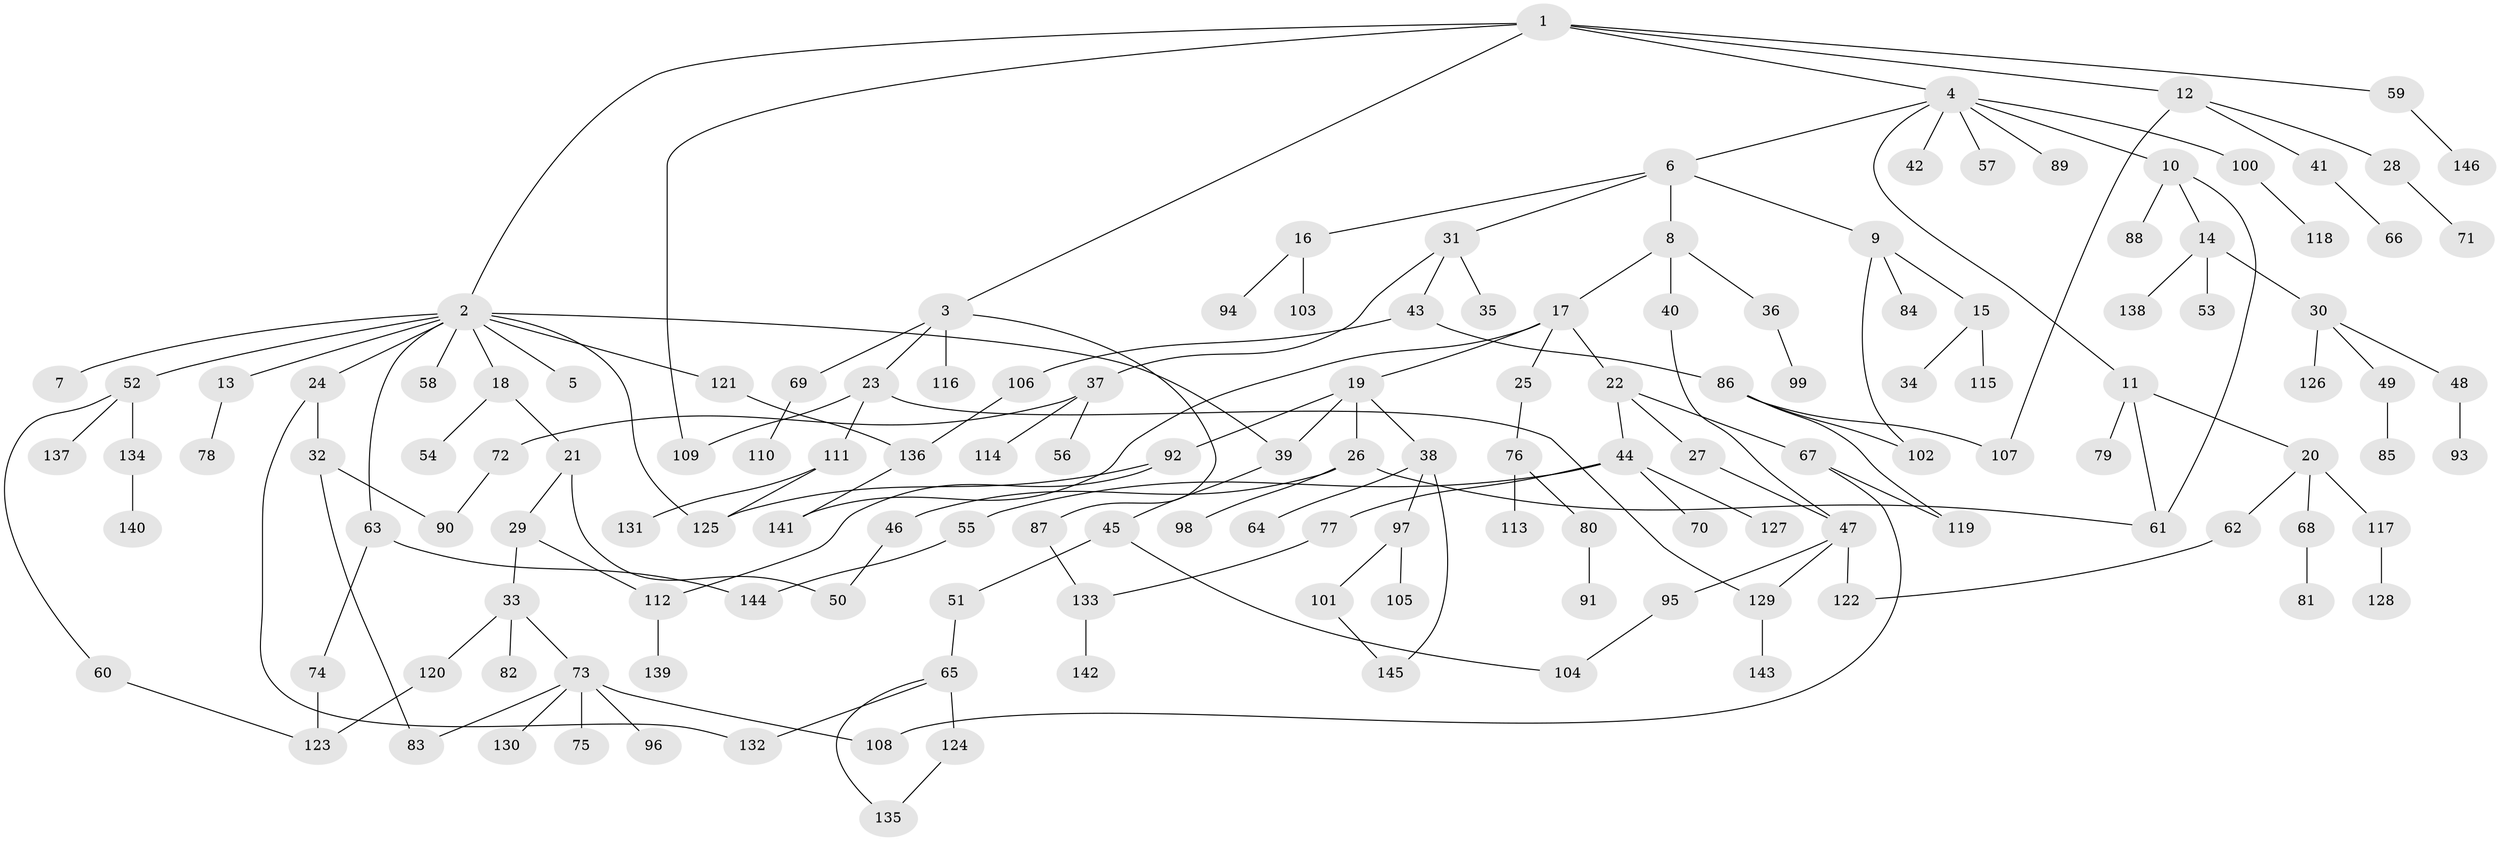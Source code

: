 // Generated by graph-tools (version 1.1) at 2025/10/02/27/25 16:10:53]
// undirected, 146 vertices, 172 edges
graph export_dot {
graph [start="1"]
  node [color=gray90,style=filled];
  1;
  2;
  3;
  4;
  5;
  6;
  7;
  8;
  9;
  10;
  11;
  12;
  13;
  14;
  15;
  16;
  17;
  18;
  19;
  20;
  21;
  22;
  23;
  24;
  25;
  26;
  27;
  28;
  29;
  30;
  31;
  32;
  33;
  34;
  35;
  36;
  37;
  38;
  39;
  40;
  41;
  42;
  43;
  44;
  45;
  46;
  47;
  48;
  49;
  50;
  51;
  52;
  53;
  54;
  55;
  56;
  57;
  58;
  59;
  60;
  61;
  62;
  63;
  64;
  65;
  66;
  67;
  68;
  69;
  70;
  71;
  72;
  73;
  74;
  75;
  76;
  77;
  78;
  79;
  80;
  81;
  82;
  83;
  84;
  85;
  86;
  87;
  88;
  89;
  90;
  91;
  92;
  93;
  94;
  95;
  96;
  97;
  98;
  99;
  100;
  101;
  102;
  103;
  104;
  105;
  106;
  107;
  108;
  109;
  110;
  111;
  112;
  113;
  114;
  115;
  116;
  117;
  118;
  119;
  120;
  121;
  122;
  123;
  124;
  125;
  126;
  127;
  128;
  129;
  130;
  131;
  132;
  133;
  134;
  135;
  136;
  137;
  138;
  139;
  140;
  141;
  142;
  143;
  144;
  145;
  146;
  1 -- 2;
  1 -- 3;
  1 -- 4;
  1 -- 12;
  1 -- 59;
  1 -- 109;
  2 -- 5;
  2 -- 7;
  2 -- 13;
  2 -- 18;
  2 -- 24;
  2 -- 52;
  2 -- 58;
  2 -- 63;
  2 -- 121;
  2 -- 125;
  2 -- 39;
  3 -- 23;
  3 -- 69;
  3 -- 87;
  3 -- 116;
  4 -- 6;
  4 -- 10;
  4 -- 11;
  4 -- 42;
  4 -- 57;
  4 -- 89;
  4 -- 100;
  6 -- 8;
  6 -- 9;
  6 -- 16;
  6 -- 31;
  8 -- 17;
  8 -- 36;
  8 -- 40;
  9 -- 15;
  9 -- 84;
  9 -- 102;
  10 -- 14;
  10 -- 61;
  10 -- 88;
  11 -- 20;
  11 -- 79;
  11 -- 61;
  12 -- 28;
  12 -- 41;
  12 -- 107;
  13 -- 78;
  14 -- 30;
  14 -- 53;
  14 -- 138;
  15 -- 34;
  15 -- 115;
  16 -- 94;
  16 -- 103;
  17 -- 19;
  17 -- 22;
  17 -- 25;
  17 -- 141;
  18 -- 21;
  18 -- 54;
  19 -- 26;
  19 -- 38;
  19 -- 39;
  19 -- 92;
  20 -- 62;
  20 -- 68;
  20 -- 117;
  21 -- 29;
  21 -- 50;
  22 -- 27;
  22 -- 44;
  22 -- 67;
  23 -- 111;
  23 -- 129;
  23 -- 109;
  24 -- 32;
  24 -- 132;
  25 -- 76;
  26 -- 46;
  26 -- 98;
  26 -- 61;
  27 -- 47;
  28 -- 71;
  29 -- 33;
  29 -- 112;
  30 -- 48;
  30 -- 49;
  30 -- 126;
  31 -- 35;
  31 -- 37;
  31 -- 43;
  32 -- 83;
  32 -- 90;
  33 -- 73;
  33 -- 82;
  33 -- 120;
  36 -- 99;
  37 -- 56;
  37 -- 72;
  37 -- 114;
  38 -- 64;
  38 -- 97;
  38 -- 145;
  39 -- 45;
  40 -- 47;
  41 -- 66;
  43 -- 86;
  43 -- 106;
  44 -- 55;
  44 -- 70;
  44 -- 77;
  44 -- 127;
  45 -- 51;
  45 -- 104;
  46 -- 50;
  47 -- 95;
  47 -- 122;
  47 -- 129;
  48 -- 93;
  49 -- 85;
  51 -- 65;
  52 -- 60;
  52 -- 134;
  52 -- 137;
  55 -- 144;
  59 -- 146;
  60 -- 123;
  62 -- 122;
  63 -- 74;
  63 -- 144;
  65 -- 124;
  65 -- 132;
  65 -- 135;
  67 -- 108;
  67 -- 119;
  68 -- 81;
  69 -- 110;
  72 -- 90;
  73 -- 75;
  73 -- 96;
  73 -- 130;
  73 -- 108;
  73 -- 83;
  74 -- 123;
  76 -- 80;
  76 -- 113;
  77 -- 133;
  80 -- 91;
  86 -- 102;
  86 -- 107;
  86 -- 119;
  87 -- 133;
  92 -- 125;
  92 -- 112;
  95 -- 104;
  97 -- 101;
  97 -- 105;
  100 -- 118;
  101 -- 145;
  106 -- 136;
  111 -- 131;
  111 -- 125;
  112 -- 139;
  117 -- 128;
  120 -- 123;
  121 -- 136;
  124 -- 135;
  129 -- 143;
  133 -- 142;
  134 -- 140;
  136 -- 141;
}
